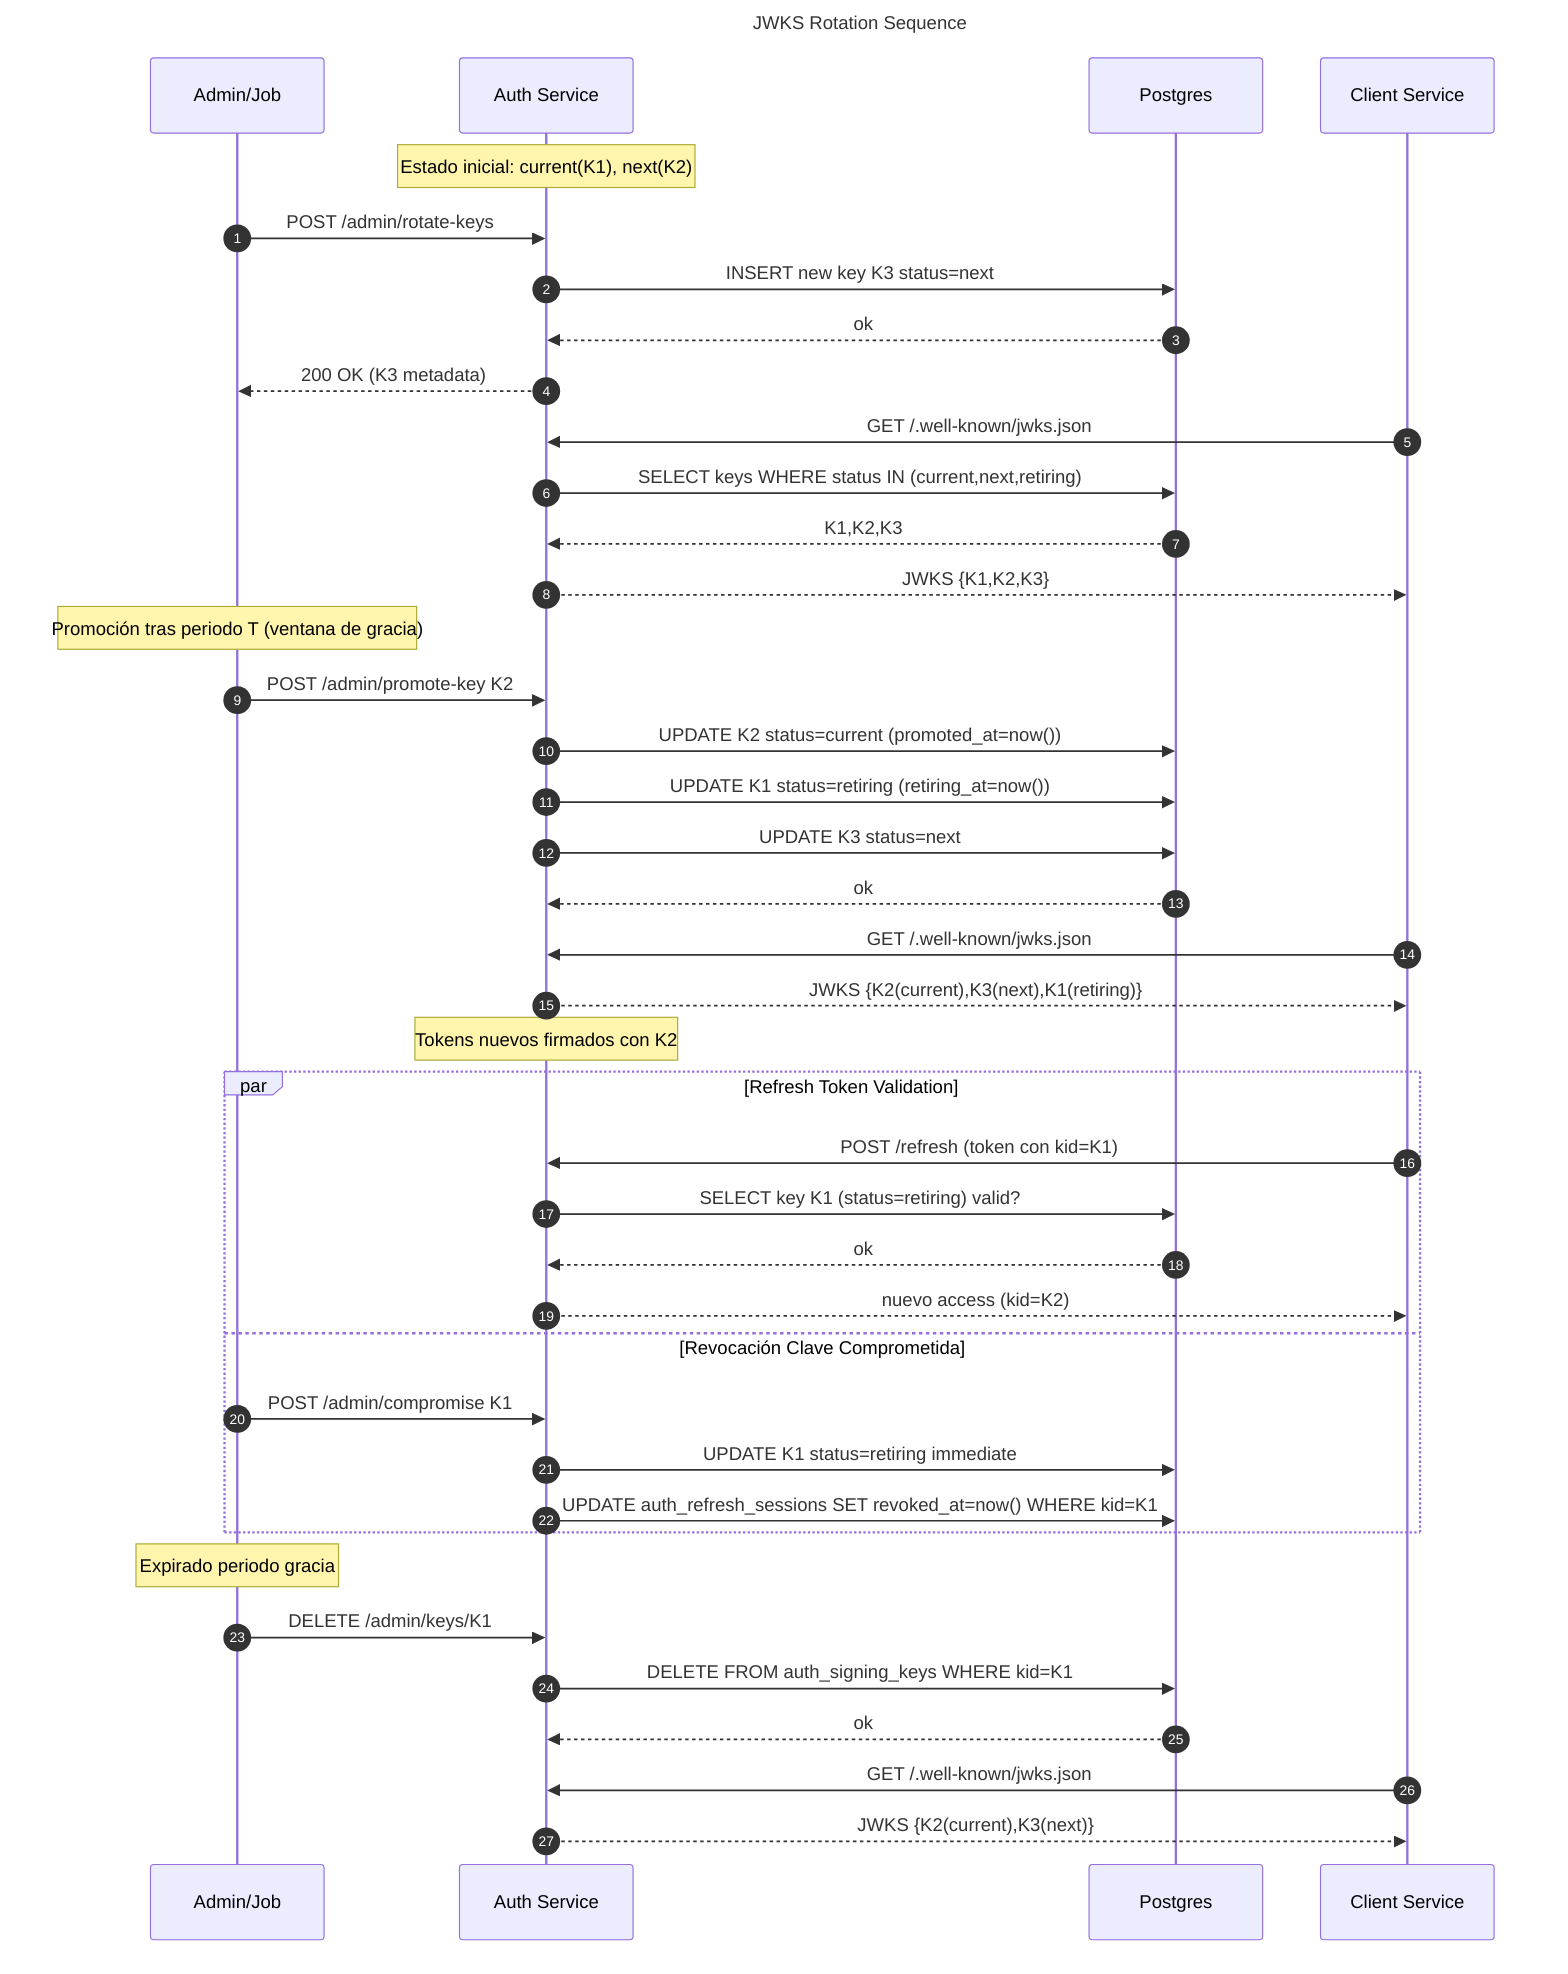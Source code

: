 ---
title: JWKS Rotation Sequence
---
sequenceDiagram
    autonumber
    participant Admin as Admin/Job
    participant Auth as Auth Service
    participant DB as Postgres
    participant Client as Client Service

    Note over Auth: Estado inicial: current(K1), next(K2)

    Admin->>Auth: POST /admin/rotate-keys
    Auth->>DB: INSERT new key K3 status=next
    DB-->>Auth: ok
    Auth-->>Admin: 200 OK (K3 metadata)

    Client->>Auth: GET /.well-known/jwks.json
    Auth->>DB: SELECT keys WHERE status IN (current,next,retiring)
    DB-->>Auth: K1,K2,K3
    Auth-->>Client: JWKS {K1,K2,K3}

    Note over Admin: Promoción tras periodo T (ventana de gracia)

    Admin->>Auth: POST /admin/promote-key K2
    Auth->>DB: UPDATE K2 status=current (promoted_at=now())
    Auth->>DB: UPDATE K1 status=retiring (retiring_at=now())
    Auth->>DB: UPDATE K3 status=next
    DB-->>Auth: ok

    Client->>Auth: GET /.well-known/jwks.json
    Auth-->>Client: JWKS {K2(current),K3(next),K1(retiring)}

    Note over Auth: Tokens nuevos firmados con K2

    par Refresh Token Validation
        Client->>Auth: POST /refresh (token con kid=K1)
        Auth->>DB: SELECT key K1 (status=retiring) valid?
        DB-->>Auth: ok
        Auth-->>Client: nuevo access (kid=K2)
    and Revocación Clave Comprometida
        Admin->>Auth: POST /admin/compromise K1
        Auth->>DB: UPDATE K1 status=retiring immediate
        Auth->>DB: UPDATE auth_refresh_sessions SET revoked_at=now() WHERE kid=K1
    end

    Note over Admin: Expirado periodo gracia
    Admin->>Auth: DELETE /admin/keys/K1
    Auth->>DB: DELETE FROM auth_signing_keys WHERE kid=K1
    DB-->>Auth: ok

    Client->>Auth: GET /.well-known/jwks.json
    Auth-->>Client: JWKS {K2(current),K3(next)}